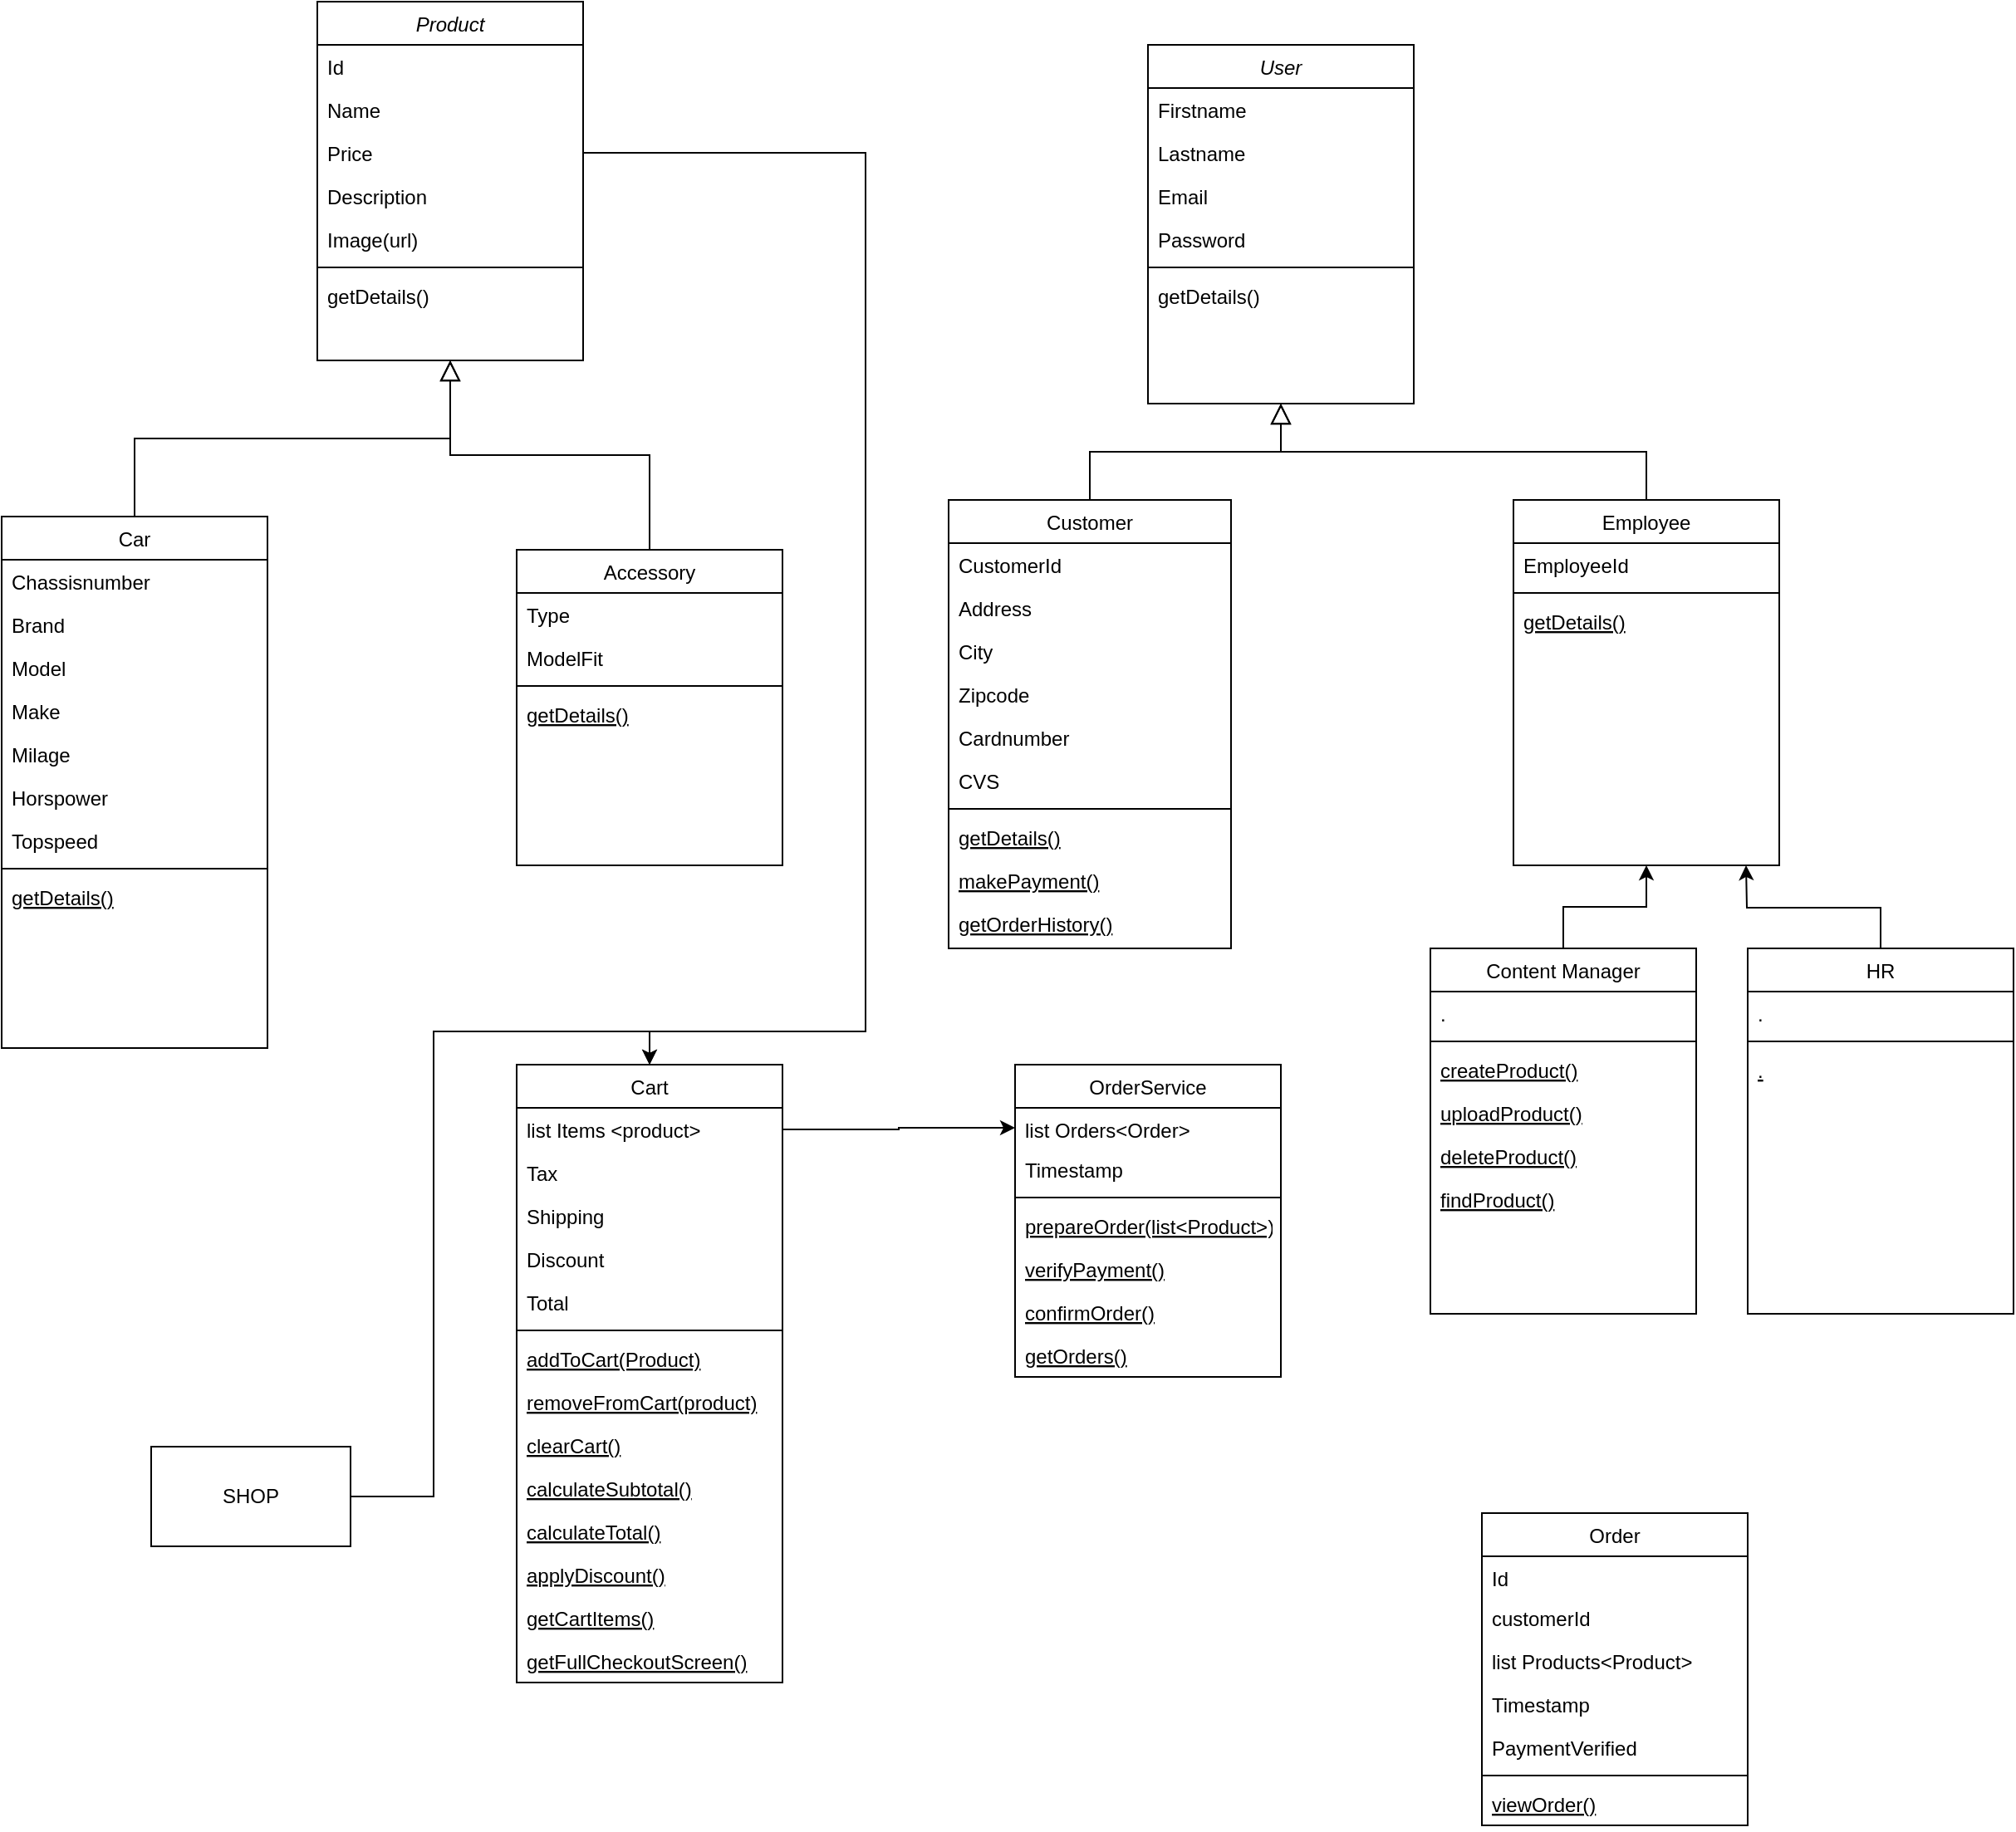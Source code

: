 <mxfile version="20.2.3" type="device"><diagram id="C5RBs43oDa-KdzZeNtuy" name="Page-1"><mxGraphModel dx="1704" dy="917" grid="1" gridSize="10" guides="1" tooltips="1" connect="1" arrows="1" fold="1" page="1" pageScale="1" pageWidth="827" pageHeight="1169" background="none" math="0" shadow="0"><root><mxCell id="WIyWlLk6GJQsqaUBKTNV-0"/><mxCell id="WIyWlLk6GJQsqaUBKTNV-1" parent="WIyWlLk6GJQsqaUBKTNV-0"/><mxCell id="zkfFHV4jXpPFQw0GAbJ--0" value="Product" style="swimlane;fontStyle=2;align=center;verticalAlign=top;childLayout=stackLayout;horizontal=1;startSize=26;horizontalStack=0;resizeParent=1;resizeLast=0;collapsible=1;marginBottom=0;rounded=0;shadow=0;strokeWidth=1;" parent="WIyWlLk6GJQsqaUBKTNV-1" vertex="1"><mxGeometry x="220" y="30" width="160" height="216" as="geometry"><mxRectangle x="230" y="140" width="160" height="26" as="alternateBounds"/></mxGeometry></mxCell><mxCell id="zkfFHV4jXpPFQw0GAbJ--1" value="Id" style="text;align=left;verticalAlign=top;spacingLeft=4;spacingRight=4;overflow=hidden;rotatable=0;points=[[0,0.5],[1,0.5]];portConstraint=eastwest;" parent="zkfFHV4jXpPFQw0GAbJ--0" vertex="1"><mxGeometry y="26" width="160" height="26" as="geometry"/></mxCell><mxCell id="z_AS2hBr07zgVseAS8Cu-26" value="Name" style="text;align=left;verticalAlign=top;spacingLeft=4;spacingRight=4;overflow=hidden;rotatable=0;points=[[0,0.5],[1,0.5]];portConstraint=eastwest;rounded=0;shadow=0;html=0;" parent="zkfFHV4jXpPFQw0GAbJ--0" vertex="1"><mxGeometry y="52" width="160" height="26" as="geometry"/></mxCell><mxCell id="z_AS2hBr07zgVseAS8Cu-25" value="Price" style="text;align=left;verticalAlign=top;spacingLeft=4;spacingRight=4;overflow=hidden;rotatable=0;points=[[0,0.5],[1,0.5]];portConstraint=eastwest;rounded=0;shadow=0;html=0;" parent="zkfFHV4jXpPFQw0GAbJ--0" vertex="1"><mxGeometry y="78" width="160" height="26" as="geometry"/></mxCell><mxCell id="z_AS2hBr07zgVseAS8Cu-45" value="Description" style="text;align=left;verticalAlign=top;spacingLeft=4;spacingRight=4;overflow=hidden;rotatable=0;points=[[0,0.5],[1,0.5]];portConstraint=eastwest;rounded=0;shadow=0;html=0;" parent="zkfFHV4jXpPFQw0GAbJ--0" vertex="1"><mxGeometry y="104" width="160" height="26" as="geometry"/></mxCell><mxCell id="zkfFHV4jXpPFQw0GAbJ--3" value="Image(url)" style="text;align=left;verticalAlign=top;spacingLeft=4;spacingRight=4;overflow=hidden;rotatable=0;points=[[0,0.5],[1,0.5]];portConstraint=eastwest;rounded=0;shadow=0;html=0;" parent="zkfFHV4jXpPFQw0GAbJ--0" vertex="1"><mxGeometry y="130" width="160" height="26" as="geometry"/></mxCell><mxCell id="zkfFHV4jXpPFQw0GAbJ--4" value="" style="line;html=1;strokeWidth=1;align=left;verticalAlign=middle;spacingTop=-1;spacingLeft=3;spacingRight=3;rotatable=0;labelPosition=right;points=[];portConstraint=eastwest;" parent="zkfFHV4jXpPFQw0GAbJ--0" vertex="1"><mxGeometry y="156" width="160" height="8" as="geometry"/></mxCell><mxCell id="z_AS2hBr07zgVseAS8Cu-24" value="getDetails()" style="text;align=left;verticalAlign=top;spacingLeft=4;spacingRight=4;overflow=hidden;rotatable=0;points=[[0,0.5],[1,0.5]];portConstraint=eastwest;" parent="zkfFHV4jXpPFQw0GAbJ--0" vertex="1"><mxGeometry y="164" width="160" height="26" as="geometry"/></mxCell><mxCell id="zkfFHV4jXpPFQw0GAbJ--6" value="Car" style="swimlane;fontStyle=0;align=center;verticalAlign=top;childLayout=stackLayout;horizontal=1;startSize=26;horizontalStack=0;resizeParent=1;resizeLast=0;collapsible=1;marginBottom=0;rounded=0;shadow=0;strokeWidth=1;" parent="WIyWlLk6GJQsqaUBKTNV-1" vertex="1"><mxGeometry x="30" y="340" width="160" height="320" as="geometry"><mxRectangle x="130" y="380" width="160" height="26" as="alternateBounds"/></mxGeometry></mxCell><mxCell id="z_AS2hBr07zgVseAS8Cu-33" value="Chassisnumber" style="text;align=left;verticalAlign=top;spacingLeft=4;spacingRight=4;overflow=hidden;rotatable=0;points=[[0,0.5],[1,0.5]];portConstraint=eastwest;" parent="zkfFHV4jXpPFQw0GAbJ--6" vertex="1"><mxGeometry y="26" width="160" height="26" as="geometry"/></mxCell><mxCell id="zkfFHV4jXpPFQw0GAbJ--7" value="Brand" style="text;align=left;verticalAlign=top;spacingLeft=4;spacingRight=4;overflow=hidden;rotatable=0;points=[[0,0.5],[1,0.5]];portConstraint=eastwest;" parent="zkfFHV4jXpPFQw0GAbJ--6" vertex="1"><mxGeometry y="52" width="160" height="26" as="geometry"/></mxCell><mxCell id="z_AS2hBr07zgVseAS8Cu-30" value="Model" style="text;align=left;verticalAlign=top;spacingLeft=4;spacingRight=4;overflow=hidden;rotatable=0;points=[[0,0.5],[1,0.5]];portConstraint=eastwest;rounded=0;shadow=0;html=0;" parent="zkfFHV4jXpPFQw0GAbJ--6" vertex="1"><mxGeometry y="78" width="160" height="26" as="geometry"/></mxCell><mxCell id="z_AS2hBr07zgVseAS8Cu-34" value="Make" style="text;align=left;verticalAlign=top;spacingLeft=4;spacingRight=4;overflow=hidden;rotatable=0;points=[[0,0.5],[1,0.5]];portConstraint=eastwest;rounded=0;shadow=0;html=0;" parent="zkfFHV4jXpPFQw0GAbJ--6" vertex="1"><mxGeometry y="104" width="160" height="26" as="geometry"/></mxCell><mxCell id="z_AS2hBr07zgVseAS8Cu-35" value="Milage" style="text;align=left;verticalAlign=top;spacingLeft=4;spacingRight=4;overflow=hidden;rotatable=0;points=[[0,0.5],[1,0.5]];portConstraint=eastwest;rounded=0;shadow=0;html=0;" parent="zkfFHV4jXpPFQw0GAbJ--6" vertex="1"><mxGeometry y="130" width="160" height="26" as="geometry"/></mxCell><mxCell id="z_AS2hBr07zgVseAS8Cu-36" value="Horspower" style="text;align=left;verticalAlign=top;spacingLeft=4;spacingRight=4;overflow=hidden;rotatable=0;points=[[0,0.5],[1,0.5]];portConstraint=eastwest;rounded=0;shadow=0;html=0;" parent="zkfFHV4jXpPFQw0GAbJ--6" vertex="1"><mxGeometry y="156" width="160" height="26" as="geometry"/></mxCell><mxCell id="z_AS2hBr07zgVseAS8Cu-37" value="Topspeed" style="text;align=left;verticalAlign=top;spacingLeft=4;spacingRight=4;overflow=hidden;rotatable=0;points=[[0,0.5],[1,0.5]];portConstraint=eastwest;rounded=0;shadow=0;html=0;" parent="zkfFHV4jXpPFQw0GAbJ--6" vertex="1"><mxGeometry y="182" width="160" height="26" as="geometry"/></mxCell><mxCell id="zkfFHV4jXpPFQw0GAbJ--9" value="" style="line;html=1;strokeWidth=1;align=left;verticalAlign=middle;spacingTop=-1;spacingLeft=3;spacingRight=3;rotatable=0;labelPosition=right;points=[];portConstraint=eastwest;" parent="zkfFHV4jXpPFQw0GAbJ--6" vertex="1"><mxGeometry y="208" width="160" height="8" as="geometry"/></mxCell><mxCell id="zkfFHV4jXpPFQw0GAbJ--10" value="getDetails()" style="text;align=left;verticalAlign=top;spacingLeft=4;spacingRight=4;overflow=hidden;rotatable=0;points=[[0,0.5],[1,0.5]];portConstraint=eastwest;fontStyle=4" parent="zkfFHV4jXpPFQw0GAbJ--6" vertex="1"><mxGeometry y="216" width="160" height="26" as="geometry"/></mxCell><mxCell id="zkfFHV4jXpPFQw0GAbJ--12" value="" style="endArrow=block;endSize=10;endFill=0;shadow=0;strokeWidth=1;rounded=0;edgeStyle=elbowEdgeStyle;elbow=vertical;" parent="WIyWlLk6GJQsqaUBKTNV-1" source="zkfFHV4jXpPFQw0GAbJ--6" target="zkfFHV4jXpPFQw0GAbJ--0" edge="1"><mxGeometry width="160" relative="1" as="geometry"><mxPoint x="200" y="203" as="sourcePoint"/><mxPoint x="200" y="203" as="targetPoint"/></mxGeometry></mxCell><mxCell id="zkfFHV4jXpPFQw0GAbJ--16" value="" style="endArrow=block;endSize=10;endFill=0;shadow=0;strokeWidth=1;rounded=0;edgeStyle=elbowEdgeStyle;elbow=vertical;exitX=0.5;exitY=0;exitDx=0;exitDy=0;" parent="WIyWlLk6GJQsqaUBKTNV-1" source="z_AS2hBr07zgVseAS8Cu-57" target="zkfFHV4jXpPFQw0GAbJ--0" edge="1"><mxGeometry width="160" relative="1" as="geometry"><mxPoint x="410" y="360" as="sourcePoint"/><mxPoint x="310" y="271" as="targetPoint"/></mxGeometry></mxCell><mxCell id="z_AS2hBr07zgVseAS8Cu-0" value="User" style="swimlane;fontStyle=2;align=center;verticalAlign=top;childLayout=stackLayout;horizontal=1;startSize=26;horizontalStack=0;resizeParent=1;resizeLast=0;collapsible=1;marginBottom=0;rounded=0;shadow=0;strokeWidth=1;" parent="WIyWlLk6GJQsqaUBKTNV-1" vertex="1"><mxGeometry x="720" y="56" width="160" height="216" as="geometry"><mxRectangle x="230" y="140" width="160" height="26" as="alternateBounds"/></mxGeometry></mxCell><mxCell id="z_AS2hBr07zgVseAS8Cu-73" value="Firstname" style="text;align=left;verticalAlign=top;spacingLeft=4;spacingRight=4;overflow=hidden;rotatable=0;points=[[0,0.5],[1,0.5]];portConstraint=eastwest;rounded=0;shadow=0;html=0;" parent="z_AS2hBr07zgVseAS8Cu-0" vertex="1"><mxGeometry y="26" width="160" height="26" as="geometry"/></mxCell><mxCell id="z_AS2hBr07zgVseAS8Cu-74" value="Lastname" style="text;align=left;verticalAlign=top;spacingLeft=4;spacingRight=4;overflow=hidden;rotatable=0;points=[[0,0.5],[1,0.5]];portConstraint=eastwest;rounded=0;shadow=0;html=0;" parent="z_AS2hBr07zgVseAS8Cu-0" vertex="1"><mxGeometry y="52" width="160" height="26" as="geometry"/></mxCell><mxCell id="z_AS2hBr07zgVseAS8Cu-75" value="Email" style="text;align=left;verticalAlign=top;spacingLeft=4;spacingRight=4;overflow=hidden;rotatable=0;points=[[0,0.5],[1,0.5]];portConstraint=eastwest;rounded=0;shadow=0;html=0;" parent="z_AS2hBr07zgVseAS8Cu-0" vertex="1"><mxGeometry y="78" width="160" height="26" as="geometry"/></mxCell><mxCell id="ykQJb84rhQ14OERuQwhk-0" value="Password" style="text;align=left;verticalAlign=top;spacingLeft=4;spacingRight=4;overflow=hidden;rotatable=0;points=[[0,0.5],[1,0.5]];portConstraint=eastwest;rounded=0;shadow=0;html=0;" parent="z_AS2hBr07zgVseAS8Cu-0" vertex="1"><mxGeometry y="104" width="160" height="26" as="geometry"/></mxCell><mxCell id="z_AS2hBr07zgVseAS8Cu-4" value="" style="line;html=1;strokeWidth=1;align=left;verticalAlign=middle;spacingTop=-1;spacingLeft=3;spacingRight=3;rotatable=0;labelPosition=right;points=[];portConstraint=eastwest;" parent="z_AS2hBr07zgVseAS8Cu-0" vertex="1"><mxGeometry y="130" width="160" height="8" as="geometry"/></mxCell><mxCell id="z_AS2hBr07zgVseAS8Cu-5" value="getDetails()" style="text;align=left;verticalAlign=top;spacingLeft=4;spacingRight=4;overflow=hidden;rotatable=0;points=[[0,0.5],[1,0.5]];portConstraint=eastwest;" parent="z_AS2hBr07zgVseAS8Cu-0" vertex="1"><mxGeometry y="138" width="160" height="26" as="geometry"/></mxCell><mxCell id="z_AS2hBr07zgVseAS8Cu-6" value="Customer" style="swimlane;fontStyle=0;align=center;verticalAlign=top;childLayout=stackLayout;horizontal=1;startSize=26;horizontalStack=0;resizeParent=1;resizeLast=0;collapsible=1;marginBottom=0;rounded=0;shadow=0;strokeWidth=1;" parent="WIyWlLk6GJQsqaUBKTNV-1" vertex="1"><mxGeometry x="600" y="330" width="170" height="270" as="geometry"><mxRectangle x="130" y="380" width="160" height="26" as="alternateBounds"/></mxGeometry></mxCell><mxCell id="z_AS2hBr07zgVseAS8Cu-89" value="CustomerId" style="text;align=left;verticalAlign=top;spacingLeft=4;spacingRight=4;overflow=hidden;rotatable=0;points=[[0,0.5],[1,0.5]];portConstraint=eastwest;rounded=0;shadow=0;html=0;" parent="z_AS2hBr07zgVseAS8Cu-6" vertex="1"><mxGeometry y="26" width="170" height="26" as="geometry"/></mxCell><mxCell id="vHCve6Bu9Q3vQpp5wZjC-1" value="Address" style="text;align=left;verticalAlign=top;spacingLeft=4;spacingRight=4;overflow=hidden;rotatable=0;points=[[0,0.5],[1,0.5]];portConstraint=eastwest;rounded=0;shadow=0;html=0;" parent="z_AS2hBr07zgVseAS8Cu-6" vertex="1"><mxGeometry y="52" width="170" height="26" as="geometry"/></mxCell><mxCell id="z_AS2hBr07zgVseAS8Cu-88" value="City" style="text;align=left;verticalAlign=top;spacingLeft=4;spacingRight=4;overflow=hidden;rotatable=0;points=[[0,0.5],[1,0.5]];portConstraint=eastwest;rounded=0;shadow=0;html=0;" parent="z_AS2hBr07zgVseAS8Cu-6" vertex="1"><mxGeometry y="78" width="170" height="26" as="geometry"/></mxCell><mxCell id="z_AS2hBr07zgVseAS8Cu-85" value="Zipcode" style="text;align=left;verticalAlign=top;spacingLeft=4;spacingRight=4;overflow=hidden;rotatable=0;points=[[0,0.5],[1,0.5]];portConstraint=eastwest;rounded=0;shadow=0;html=0;" parent="z_AS2hBr07zgVseAS8Cu-6" vertex="1"><mxGeometry y="104" width="170" height="26" as="geometry"/></mxCell><mxCell id="z_AS2hBr07zgVseAS8Cu-94" value="Cardnumber" style="text;align=left;verticalAlign=top;spacingLeft=4;spacingRight=4;overflow=hidden;rotatable=0;points=[[0,0.5],[1,0.5]];portConstraint=eastwest;rounded=0;shadow=0;html=0;" parent="z_AS2hBr07zgVseAS8Cu-6" vertex="1"><mxGeometry y="130" width="170" height="26" as="geometry"/></mxCell><mxCell id="z_AS2hBr07zgVseAS8Cu-93" value="CVS" style="text;align=left;verticalAlign=top;spacingLeft=4;spacingRight=4;overflow=hidden;rotatable=0;points=[[0,0.5],[1,0.5]];portConstraint=eastwest;rounded=0;shadow=0;html=0;" parent="z_AS2hBr07zgVseAS8Cu-6" vertex="1"><mxGeometry y="156" width="170" height="26" as="geometry"/></mxCell><mxCell id="z_AS2hBr07zgVseAS8Cu-9" value="" style="line;html=1;strokeWidth=1;align=left;verticalAlign=middle;spacingTop=-1;spacingLeft=3;spacingRight=3;rotatable=0;labelPosition=right;points=[];portConstraint=eastwest;" parent="z_AS2hBr07zgVseAS8Cu-6" vertex="1"><mxGeometry y="182" width="170" height="8" as="geometry"/></mxCell><mxCell id="z_AS2hBr07zgVseAS8Cu-10" value="getDetails()" style="text;align=left;verticalAlign=top;spacingLeft=4;spacingRight=4;overflow=hidden;rotatable=0;points=[[0,0.5],[1,0.5]];portConstraint=eastwest;fontStyle=4" parent="z_AS2hBr07zgVseAS8Cu-6" vertex="1"><mxGeometry y="190" width="170" height="26" as="geometry"/></mxCell><mxCell id="ykQJb84rhQ14OERuQwhk-2" value="makePayment()" style="text;align=left;verticalAlign=top;spacingLeft=4;spacingRight=4;overflow=hidden;rotatable=0;points=[[0,0.5],[1,0.5]];portConstraint=eastwest;fontStyle=4" parent="z_AS2hBr07zgVseAS8Cu-6" vertex="1"><mxGeometry y="216" width="170" height="26" as="geometry"/></mxCell><mxCell id="ykQJb84rhQ14OERuQwhk-11" value="getOrderHistory()" style="text;align=left;verticalAlign=top;spacingLeft=4;spacingRight=4;overflow=hidden;rotatable=0;points=[[0,0.5],[1,0.5]];portConstraint=eastwest;fontStyle=4" parent="z_AS2hBr07zgVseAS8Cu-6" vertex="1"><mxGeometry y="242" width="170" height="26" as="geometry"/></mxCell><mxCell id="z_AS2hBr07zgVseAS8Cu-12" value="" style="endArrow=block;endSize=10;endFill=0;shadow=0;strokeWidth=1;rounded=0;edgeStyle=elbowEdgeStyle;elbow=vertical;" parent="WIyWlLk6GJQsqaUBKTNV-1" source="z_AS2hBr07zgVseAS8Cu-6" target="z_AS2hBr07zgVseAS8Cu-0" edge="1"><mxGeometry width="160" relative="1" as="geometry"><mxPoint x="670" y="173" as="sourcePoint"/><mxPoint x="670" y="173" as="targetPoint"/></mxGeometry></mxCell><mxCell id="z_AS2hBr07zgVseAS8Cu-16" value="" style="endArrow=block;endSize=10;endFill=0;shadow=0;strokeWidth=1;rounded=0;edgeStyle=elbowEdgeStyle;elbow=vertical;exitX=0.5;exitY=0;exitDx=0;exitDy=0;" parent="WIyWlLk6GJQsqaUBKTNV-1" source="z_AS2hBr07zgVseAS8Cu-76" target="z_AS2hBr07zgVseAS8Cu-0" edge="1"><mxGeometry width="160" relative="1" as="geometry"><mxPoint x="880" y="330" as="sourcePoint"/><mxPoint x="780" y="241" as="targetPoint"/></mxGeometry></mxCell><mxCell id="z_AS2hBr07zgVseAS8Cu-57" value="Accessory" style="swimlane;fontStyle=0;align=center;verticalAlign=top;childLayout=stackLayout;horizontal=1;startSize=26;horizontalStack=0;resizeParent=1;resizeLast=0;collapsible=1;marginBottom=0;rounded=0;shadow=0;strokeWidth=1;" parent="WIyWlLk6GJQsqaUBKTNV-1" vertex="1"><mxGeometry x="340" y="360" width="160" height="190" as="geometry"><mxRectangle x="130" y="380" width="160" height="26" as="alternateBounds"/></mxGeometry></mxCell><mxCell id="ykQJb84rhQ14OERuQwhk-12" value="Type" style="text;align=left;verticalAlign=top;spacingLeft=4;spacingRight=4;overflow=hidden;rotatable=0;points=[[0,0.5],[1,0.5]];portConstraint=eastwest;" parent="z_AS2hBr07zgVseAS8Cu-57" vertex="1"><mxGeometry y="26" width="160" height="26" as="geometry"/></mxCell><mxCell id="z_AS2hBr07zgVseAS8Cu-64" value="ModelFit" style="text;align=left;verticalAlign=top;spacingLeft=4;spacingRight=4;overflow=hidden;rotatable=0;points=[[0,0.5],[1,0.5]];portConstraint=eastwest;" parent="z_AS2hBr07zgVseAS8Cu-57" vertex="1"><mxGeometry y="52" width="160" height="26" as="geometry"/></mxCell><mxCell id="z_AS2hBr07zgVseAS8Cu-60" value="" style="line;html=1;strokeWidth=1;align=left;verticalAlign=middle;spacingTop=-1;spacingLeft=3;spacingRight=3;rotatable=0;labelPosition=right;points=[];portConstraint=eastwest;" parent="z_AS2hBr07zgVseAS8Cu-57" vertex="1"><mxGeometry y="78" width="160" height="8" as="geometry"/></mxCell><mxCell id="z_AS2hBr07zgVseAS8Cu-61" value="getDetails()" style="text;align=left;verticalAlign=top;spacingLeft=4;spacingRight=4;overflow=hidden;rotatable=0;points=[[0,0.5],[1,0.5]];portConstraint=eastwest;fontStyle=4" parent="z_AS2hBr07zgVseAS8Cu-57" vertex="1"><mxGeometry y="86" width="160" height="26" as="geometry"/></mxCell><mxCell id="z_AS2hBr07zgVseAS8Cu-76" value="Employee" style="swimlane;fontStyle=0;align=center;verticalAlign=top;childLayout=stackLayout;horizontal=1;startSize=26;horizontalStack=0;resizeParent=1;resizeLast=0;collapsible=1;marginBottom=0;rounded=0;shadow=0;strokeWidth=1;" parent="WIyWlLk6GJQsqaUBKTNV-1" vertex="1"><mxGeometry x="940" y="330" width="160" height="220" as="geometry"><mxRectangle x="130" y="380" width="160" height="26" as="alternateBounds"/></mxGeometry></mxCell><mxCell id="z_AS2hBr07zgVseAS8Cu-95" value="EmployeeId" style="text;align=left;verticalAlign=top;spacingLeft=4;spacingRight=4;overflow=hidden;rotatable=0;points=[[0,0.5],[1,0.5]];portConstraint=eastwest;" parent="z_AS2hBr07zgVseAS8Cu-76" vertex="1"><mxGeometry y="26" width="160" height="26" as="geometry"/></mxCell><mxCell id="z_AS2hBr07zgVseAS8Cu-82" value="" style="line;html=1;strokeWidth=1;align=left;verticalAlign=middle;spacingTop=-1;spacingLeft=3;spacingRight=3;rotatable=0;labelPosition=right;points=[];portConstraint=eastwest;" parent="z_AS2hBr07zgVseAS8Cu-76" vertex="1"><mxGeometry y="52" width="160" height="8" as="geometry"/></mxCell><mxCell id="z_AS2hBr07zgVseAS8Cu-83" value="getDetails()" style="text;align=left;verticalAlign=top;spacingLeft=4;spacingRight=4;overflow=hidden;rotatable=0;points=[[0,0.5],[1,0.5]];portConstraint=eastwest;fontStyle=4" parent="z_AS2hBr07zgVseAS8Cu-76" vertex="1"><mxGeometry y="60" width="160" height="26" as="geometry"/></mxCell><mxCell id="z_AS2hBr07zgVseAS8Cu-97" value="Order" style="swimlane;fontStyle=0;align=center;verticalAlign=top;childLayout=stackLayout;horizontal=1;startSize=26;horizontalStack=0;resizeParent=1;resizeLast=0;collapsible=1;marginBottom=0;rounded=0;shadow=0;strokeWidth=1;" parent="WIyWlLk6GJQsqaUBKTNV-1" vertex="1"><mxGeometry x="921" y="940" width="160" height="188" as="geometry"><mxRectangle x="130" y="380" width="160" height="26" as="alternateBounds"/></mxGeometry></mxCell><mxCell id="z_AS2hBr07zgVseAS8Cu-98" value="Id" style="text;align=left;verticalAlign=top;spacingLeft=4;spacingRight=4;overflow=hidden;rotatable=0;points=[[0,0.5],[1,0.5]];portConstraint=eastwest;" parent="z_AS2hBr07zgVseAS8Cu-97" vertex="1"><mxGeometry y="26" width="160" height="24" as="geometry"/></mxCell><mxCell id="z_AS2hBr07zgVseAS8Cu-100" value="customerId" style="text;align=left;verticalAlign=top;spacingLeft=4;spacingRight=4;overflow=hidden;rotatable=0;points=[[0,0.5],[1,0.5]];portConstraint=eastwest;rounded=0;shadow=0;html=0;" parent="z_AS2hBr07zgVseAS8Cu-97" vertex="1"><mxGeometry y="50" width="160" height="26" as="geometry"/></mxCell><mxCell id="z_AS2hBr07zgVseAS8Cu-119" value="list Products&lt;Product&gt;" style="text;align=left;verticalAlign=top;spacingLeft=4;spacingRight=4;overflow=hidden;rotatable=0;points=[[0,0.5],[1,0.5]];portConstraint=eastwest;rounded=0;shadow=0;html=0;" parent="z_AS2hBr07zgVseAS8Cu-97" vertex="1"><mxGeometry y="76" width="160" height="26" as="geometry"/></mxCell><mxCell id="z_AS2hBr07zgVseAS8Cu-101" value="Timestamp" style="text;align=left;verticalAlign=top;spacingLeft=4;spacingRight=4;overflow=hidden;rotatable=0;points=[[0,0.5],[1,0.5]];portConstraint=eastwest;rounded=0;shadow=0;html=0;" parent="z_AS2hBr07zgVseAS8Cu-97" vertex="1"><mxGeometry y="102" width="160" height="26" as="geometry"/></mxCell><mxCell id="ykQJb84rhQ14OERuQwhk-30" value="PaymentVerified" style="text;align=left;verticalAlign=top;spacingLeft=4;spacingRight=4;overflow=hidden;rotatable=0;points=[[0,0.5],[1,0.5]];portConstraint=eastwest;rounded=0;shadow=0;html=0;" parent="z_AS2hBr07zgVseAS8Cu-97" vertex="1"><mxGeometry y="128" width="160" height="26" as="geometry"/></mxCell><mxCell id="z_AS2hBr07zgVseAS8Cu-109" value="" style="line;html=1;strokeWidth=1;align=left;verticalAlign=middle;spacingTop=-1;spacingLeft=3;spacingRight=3;rotatable=0;labelPosition=right;points=[];portConstraint=eastwest;" parent="z_AS2hBr07zgVseAS8Cu-97" vertex="1"><mxGeometry y="154" width="160" height="8" as="geometry"/></mxCell><mxCell id="z_AS2hBr07zgVseAS8Cu-118" value="viewOrder()" style="text;align=left;verticalAlign=top;spacingLeft=4;spacingRight=4;overflow=hidden;rotatable=0;points=[[0,0.5],[1,0.5]];portConstraint=eastwest;fontStyle=4" parent="z_AS2hBr07zgVseAS8Cu-97" vertex="1"><mxGeometry y="162" width="160" height="26" as="geometry"/></mxCell><mxCell id="ykQJb84rhQ14OERuQwhk-3" value="Cart" style="swimlane;fontStyle=0;align=center;verticalAlign=top;childLayout=stackLayout;horizontal=1;startSize=26;horizontalStack=0;resizeParent=1;resizeLast=0;collapsible=1;marginBottom=0;rounded=0;shadow=0;strokeWidth=1;" parent="WIyWlLk6GJQsqaUBKTNV-1" vertex="1"><mxGeometry x="340" y="670" width="160" height="372" as="geometry"><mxRectangle x="130" y="380" width="160" height="26" as="alternateBounds"/></mxGeometry></mxCell><mxCell id="ykQJb84rhQ14OERuQwhk-4" value="list Items &lt;product&gt;" style="text;align=left;verticalAlign=top;spacingLeft=4;spacingRight=4;overflow=hidden;rotatable=0;points=[[0,0.5],[1,0.5]];portConstraint=eastwest;" parent="ykQJb84rhQ14OERuQwhk-3" vertex="1"><mxGeometry y="26" width="160" height="26" as="geometry"/></mxCell><mxCell id="ykQJb84rhQ14OERuQwhk-23" value="Tax" style="text;align=left;verticalAlign=top;spacingLeft=4;spacingRight=4;overflow=hidden;rotatable=0;points=[[0,0.5],[1,0.5]];portConstraint=eastwest;" parent="ykQJb84rhQ14OERuQwhk-3" vertex="1"><mxGeometry y="52" width="160" height="26" as="geometry"/></mxCell><mxCell id="ykQJb84rhQ14OERuQwhk-24" value="Shipping" style="text;align=left;verticalAlign=top;spacingLeft=4;spacingRight=4;overflow=hidden;rotatable=0;points=[[0,0.5],[1,0.5]];portConstraint=eastwest;" parent="ykQJb84rhQ14OERuQwhk-3" vertex="1"><mxGeometry y="78" width="160" height="26" as="geometry"/></mxCell><mxCell id="ykQJb84rhQ14OERuQwhk-26" value="Discount" style="text;align=left;verticalAlign=top;spacingLeft=4;spacingRight=4;overflow=hidden;rotatable=0;points=[[0,0.5],[1,0.5]];portConstraint=eastwest;" parent="ykQJb84rhQ14OERuQwhk-3" vertex="1"><mxGeometry y="104" width="160" height="26" as="geometry"/></mxCell><mxCell id="ykQJb84rhQ14OERuQwhk-25" value="Total" style="text;align=left;verticalAlign=top;spacingLeft=4;spacingRight=4;overflow=hidden;rotatable=0;points=[[0,0.5],[1,0.5]];portConstraint=eastwest;" parent="ykQJb84rhQ14OERuQwhk-3" vertex="1"><mxGeometry y="130" width="160" height="26" as="geometry"/></mxCell><mxCell id="ykQJb84rhQ14OERuQwhk-6" value="" style="line;html=1;strokeWidth=1;align=left;verticalAlign=middle;spacingTop=-1;spacingLeft=3;spacingRight=3;rotatable=0;labelPosition=right;points=[];portConstraint=eastwest;" parent="ykQJb84rhQ14OERuQwhk-3" vertex="1"><mxGeometry y="156" width="160" height="8" as="geometry"/></mxCell><mxCell id="ykQJb84rhQ14OERuQwhk-9" value="addToCart(Product)" style="text;align=left;verticalAlign=top;spacingLeft=4;spacingRight=4;overflow=hidden;rotatable=0;points=[[0,0.5],[1,0.5]];portConstraint=eastwest;fontStyle=4" parent="ykQJb84rhQ14OERuQwhk-3" vertex="1"><mxGeometry y="164" width="160" height="26" as="geometry"/></mxCell><mxCell id="ykQJb84rhQ14OERuQwhk-8" value="removeFromCart(product)" style="text;align=left;verticalAlign=top;spacingLeft=4;spacingRight=4;overflow=hidden;rotatable=0;points=[[0,0.5],[1,0.5]];portConstraint=eastwest;fontStyle=4" parent="ykQJb84rhQ14OERuQwhk-3" vertex="1"><mxGeometry y="190" width="160" height="26" as="geometry"/></mxCell><mxCell id="ykQJb84rhQ14OERuQwhk-10" value="clearCart()" style="text;align=left;verticalAlign=top;spacingLeft=4;spacingRight=4;overflow=hidden;rotatable=0;points=[[0,0.5],[1,0.5]];portConstraint=eastwest;fontStyle=4" parent="ykQJb84rhQ14OERuQwhk-3" vertex="1"><mxGeometry y="216" width="160" height="26" as="geometry"/></mxCell><mxCell id="ykQJb84rhQ14OERuQwhk-7" value="calculateSubtotal()" style="text;align=left;verticalAlign=top;spacingLeft=4;spacingRight=4;overflow=hidden;rotatable=0;points=[[0,0.5],[1,0.5]];portConstraint=eastwest;fontStyle=4" parent="ykQJb84rhQ14OERuQwhk-3" vertex="1"><mxGeometry y="242" width="160" height="26" as="geometry"/></mxCell><mxCell id="ykQJb84rhQ14OERuQwhk-22" value="calculateTotal()" style="text;align=left;verticalAlign=top;spacingLeft=4;spacingRight=4;overflow=hidden;rotatable=0;points=[[0,0.5],[1,0.5]];portConstraint=eastwest;fontStyle=4" parent="ykQJb84rhQ14OERuQwhk-3" vertex="1"><mxGeometry y="268" width="160" height="26" as="geometry"/></mxCell><mxCell id="ykQJb84rhQ14OERuQwhk-21" value="applyDiscount()" style="text;align=left;verticalAlign=top;spacingLeft=4;spacingRight=4;overflow=hidden;rotatable=0;points=[[0,0.5],[1,0.5]];portConstraint=eastwest;fontStyle=4" parent="ykQJb84rhQ14OERuQwhk-3" vertex="1"><mxGeometry y="294" width="160" height="26" as="geometry"/></mxCell><mxCell id="HW4zduBVsqlbIs6N75el-0" value="getCartItems()" style="text;align=left;verticalAlign=top;spacingLeft=4;spacingRight=4;overflow=hidden;rotatable=0;points=[[0,0.5],[1,0.5]];portConstraint=eastwest;fontStyle=4" parent="ykQJb84rhQ14OERuQwhk-3" vertex="1"><mxGeometry y="320" width="160" height="26" as="geometry"/></mxCell><mxCell id="ykQJb84rhQ14OERuQwhk-27" value="getFullCheckoutScreen()" style="text;align=left;verticalAlign=top;spacingLeft=4;spacingRight=4;overflow=hidden;rotatable=0;points=[[0,0.5],[1,0.5]];portConstraint=eastwest;fontStyle=4" parent="ykQJb84rhQ14OERuQwhk-3" vertex="1"><mxGeometry y="346" width="160" height="26" as="geometry"/></mxCell><mxCell id="ykQJb84rhQ14OERuQwhk-13" value="OrderService" style="swimlane;fontStyle=0;align=center;verticalAlign=top;childLayout=stackLayout;horizontal=1;startSize=26;horizontalStack=0;resizeParent=1;resizeLast=0;collapsible=1;marginBottom=0;rounded=0;shadow=0;strokeWidth=1;" parent="WIyWlLk6GJQsqaUBKTNV-1" vertex="1"><mxGeometry x="640" y="670" width="160" height="188" as="geometry"><mxRectangle x="130" y="380" width="160" height="26" as="alternateBounds"/></mxGeometry></mxCell><mxCell id="ykQJb84rhQ14OERuQwhk-14" value="list Orders&lt;Order&gt;" style="text;align=left;verticalAlign=top;spacingLeft=4;spacingRight=4;overflow=hidden;rotatable=0;points=[[0,0.5],[1,0.5]];portConstraint=eastwest;" parent="ykQJb84rhQ14OERuQwhk-13" vertex="1"><mxGeometry y="26" width="160" height="24" as="geometry"/></mxCell><mxCell id="ykQJb84rhQ14OERuQwhk-17" value="Timestamp" style="text;align=left;verticalAlign=top;spacingLeft=4;spacingRight=4;overflow=hidden;rotatable=0;points=[[0,0.5],[1,0.5]];portConstraint=eastwest;rounded=0;shadow=0;html=0;" parent="ykQJb84rhQ14OERuQwhk-13" vertex="1"><mxGeometry y="50" width="160" height="26" as="geometry"/></mxCell><mxCell id="ykQJb84rhQ14OERuQwhk-18" value="" style="line;html=1;strokeWidth=1;align=left;verticalAlign=middle;spacingTop=-1;spacingLeft=3;spacingRight=3;rotatable=0;labelPosition=right;points=[];portConstraint=eastwest;" parent="ykQJb84rhQ14OERuQwhk-13" vertex="1"><mxGeometry y="76" width="160" height="8" as="geometry"/></mxCell><mxCell id="ykQJb84rhQ14OERuQwhk-19" value="prepareOrder(list&lt;Product&gt;)" style="text;align=left;verticalAlign=top;spacingLeft=4;spacingRight=4;overflow=hidden;rotatable=0;points=[[0,0.5],[1,0.5]];portConstraint=eastwest;fontStyle=4" parent="ykQJb84rhQ14OERuQwhk-13" vertex="1"><mxGeometry y="84" width="160" height="26" as="geometry"/></mxCell><mxCell id="ykQJb84rhQ14OERuQwhk-29" value="verifyPayment()" style="text;align=left;verticalAlign=top;spacingLeft=4;spacingRight=4;overflow=hidden;rotatable=0;points=[[0,0.5],[1,0.5]];portConstraint=eastwest;fontStyle=4" parent="ykQJb84rhQ14OERuQwhk-13" vertex="1"><mxGeometry y="110" width="160" height="26" as="geometry"/></mxCell><mxCell id="ykQJb84rhQ14OERuQwhk-20" value="confirmOrder()" style="text;align=left;verticalAlign=top;spacingLeft=4;spacingRight=4;overflow=hidden;rotatable=0;points=[[0,0.5],[1,0.5]];portConstraint=eastwest;fontStyle=4" parent="ykQJb84rhQ14OERuQwhk-13" vertex="1"><mxGeometry y="136" width="160" height="26" as="geometry"/></mxCell><mxCell id="ykQJb84rhQ14OERuQwhk-31" value="getOrders()" style="text;align=left;verticalAlign=top;spacingLeft=4;spacingRight=4;overflow=hidden;rotatable=0;points=[[0,0.5],[1,0.5]];portConstraint=eastwest;fontStyle=4" parent="ykQJb84rhQ14OERuQwhk-13" vertex="1"><mxGeometry y="162" width="160" height="26" as="geometry"/></mxCell><mxCell id="c376ykuXpCns_1THD_a8-5" style="edgeStyle=orthogonalEdgeStyle;rounded=0;orthogonalLoop=1;jettySize=auto;html=1;entryX=0.5;entryY=1;entryDx=0;entryDy=0;" parent="WIyWlLk6GJQsqaUBKTNV-1" source="c376ykuXpCns_1THD_a8-0" target="z_AS2hBr07zgVseAS8Cu-76" edge="1"><mxGeometry relative="1" as="geometry"/></mxCell><mxCell id="c376ykuXpCns_1THD_a8-0" value="Content Manager" style="swimlane;fontStyle=0;align=center;verticalAlign=top;childLayout=stackLayout;horizontal=1;startSize=26;horizontalStack=0;resizeParent=1;resizeLast=0;collapsible=1;marginBottom=0;rounded=0;shadow=0;strokeWidth=1;" parent="WIyWlLk6GJQsqaUBKTNV-1" vertex="1"><mxGeometry x="890" y="600" width="160" height="220" as="geometry"><mxRectangle x="130" y="380" width="160" height="26" as="alternateBounds"/></mxGeometry></mxCell><mxCell id="c376ykuXpCns_1THD_a8-1" value="." style="text;align=left;verticalAlign=top;spacingLeft=4;spacingRight=4;overflow=hidden;rotatable=0;points=[[0,0.5],[1,0.5]];portConstraint=eastwest;" parent="c376ykuXpCns_1THD_a8-0" vertex="1"><mxGeometry y="26" width="160" height="26" as="geometry"/></mxCell><mxCell id="c376ykuXpCns_1THD_a8-3" value="" style="line;html=1;strokeWidth=1;align=left;verticalAlign=middle;spacingTop=-1;spacingLeft=3;spacingRight=3;rotatable=0;labelPosition=right;points=[];portConstraint=eastwest;" parent="c376ykuXpCns_1THD_a8-0" vertex="1"><mxGeometry y="52" width="160" height="8" as="geometry"/></mxCell><mxCell id="vHCve6Bu9Q3vQpp5wZjC-2" value="createProduct()" style="text;align=left;verticalAlign=top;spacingLeft=4;spacingRight=4;overflow=hidden;rotatable=0;points=[[0,0.5],[1,0.5]];portConstraint=eastwest;fontStyle=4" parent="c376ykuXpCns_1THD_a8-0" vertex="1"><mxGeometry y="60" width="160" height="26" as="geometry"/></mxCell><mxCell id="vHCve6Bu9Q3vQpp5wZjC-3" value="uploadProduct()" style="text;align=left;verticalAlign=top;spacingLeft=4;spacingRight=4;overflow=hidden;rotatable=0;points=[[0,0.5],[1,0.5]];portConstraint=eastwest;fontStyle=4" parent="c376ykuXpCns_1THD_a8-0" vertex="1"><mxGeometry y="86" width="160" height="26" as="geometry"/></mxCell><mxCell id="vHCve6Bu9Q3vQpp5wZjC-4" value="deleteProduct()" style="text;align=left;verticalAlign=top;spacingLeft=4;spacingRight=4;overflow=hidden;rotatable=0;points=[[0,0.5],[1,0.5]];portConstraint=eastwest;fontStyle=4" parent="c376ykuXpCns_1THD_a8-0" vertex="1"><mxGeometry y="112" width="160" height="26" as="geometry"/></mxCell><mxCell id="c376ykuXpCns_1THD_a8-4" value="findProduct()" style="text;align=left;verticalAlign=top;spacingLeft=4;spacingRight=4;overflow=hidden;rotatable=0;points=[[0,0.5],[1,0.5]];portConstraint=eastwest;fontStyle=4" parent="c376ykuXpCns_1THD_a8-0" vertex="1"><mxGeometry y="138" width="160" height="26" as="geometry"/></mxCell><mxCell id="JaKpH4BFc7qG4PN0dsAP-8" style="edgeStyle=orthogonalEdgeStyle;rounded=0;orthogonalLoop=1;jettySize=auto;html=1;" edge="1" parent="WIyWlLk6GJQsqaUBKTNV-1" source="JaKpH4BFc7qG4PN0dsAP-0"><mxGeometry relative="1" as="geometry"><mxPoint x="1080" y="550" as="targetPoint"/></mxGeometry></mxCell><mxCell id="JaKpH4BFc7qG4PN0dsAP-0" value="HR" style="swimlane;fontStyle=0;align=center;verticalAlign=top;childLayout=stackLayout;horizontal=1;startSize=26;horizontalStack=0;resizeParent=1;resizeLast=0;collapsible=1;marginBottom=0;rounded=0;shadow=0;strokeWidth=1;" vertex="1" parent="WIyWlLk6GJQsqaUBKTNV-1"><mxGeometry x="1081" y="600" width="160" height="220" as="geometry"><mxRectangle x="130" y="380" width="160" height="26" as="alternateBounds"/></mxGeometry></mxCell><mxCell id="JaKpH4BFc7qG4PN0dsAP-1" value="." style="text;align=left;verticalAlign=top;spacingLeft=4;spacingRight=4;overflow=hidden;rotatable=0;points=[[0,0.5],[1,0.5]];portConstraint=eastwest;" vertex="1" parent="JaKpH4BFc7qG4PN0dsAP-0"><mxGeometry y="26" width="160" height="26" as="geometry"/></mxCell><mxCell id="JaKpH4BFc7qG4PN0dsAP-3" value="" style="line;html=1;strokeWidth=1;align=left;verticalAlign=middle;spacingTop=-1;spacingLeft=3;spacingRight=3;rotatable=0;labelPosition=right;points=[];portConstraint=eastwest;" vertex="1" parent="JaKpH4BFc7qG4PN0dsAP-0"><mxGeometry y="52" width="160" height="8" as="geometry"/></mxCell><mxCell id="JaKpH4BFc7qG4PN0dsAP-7" value="." style="text;align=left;verticalAlign=top;spacingLeft=4;spacingRight=4;overflow=hidden;rotatable=0;points=[[0,0.5],[1,0.5]];portConstraint=eastwest;fontStyle=4" vertex="1" parent="JaKpH4BFc7qG4PN0dsAP-0"><mxGeometry y="60" width="160" height="26" as="geometry"/></mxCell><mxCell id="JaKpH4BFc7qG4PN0dsAP-9" style="edgeStyle=orthogonalEdgeStyle;rounded=0;orthogonalLoop=1;jettySize=auto;html=1;entryX=0.5;entryY=0;entryDx=0;entryDy=0;" edge="1" parent="WIyWlLk6GJQsqaUBKTNV-1" source="z_AS2hBr07zgVseAS8Cu-25" target="ykQJb84rhQ14OERuQwhk-3"><mxGeometry relative="1" as="geometry"><Array as="points"><mxPoint x="550" y="121"/><mxPoint x="550" y="650"/><mxPoint x="420" y="650"/></Array></mxGeometry></mxCell><mxCell id="JaKpH4BFc7qG4PN0dsAP-12" style="edgeStyle=orthogonalEdgeStyle;rounded=0;orthogonalLoop=1;jettySize=auto;html=1;entryX=0.5;entryY=0;entryDx=0;entryDy=0;" edge="1" parent="WIyWlLk6GJQsqaUBKTNV-1" source="JaKpH4BFc7qG4PN0dsAP-11" target="ykQJb84rhQ14OERuQwhk-3"><mxGeometry relative="1" as="geometry"/></mxCell><mxCell id="JaKpH4BFc7qG4PN0dsAP-11" value="SHOP" style="rounded=0;whiteSpace=wrap;html=1;" vertex="1" parent="WIyWlLk6GJQsqaUBKTNV-1"><mxGeometry x="120" y="900" width="120" height="60" as="geometry"/></mxCell><mxCell id="JaKpH4BFc7qG4PN0dsAP-13" style="edgeStyle=orthogonalEdgeStyle;rounded=0;orthogonalLoop=1;jettySize=auto;html=1;" edge="1" parent="WIyWlLk6GJQsqaUBKTNV-1" source="ykQJb84rhQ14OERuQwhk-4" target="ykQJb84rhQ14OERuQwhk-14"><mxGeometry relative="1" as="geometry"/></mxCell></root></mxGraphModel></diagram></mxfile>